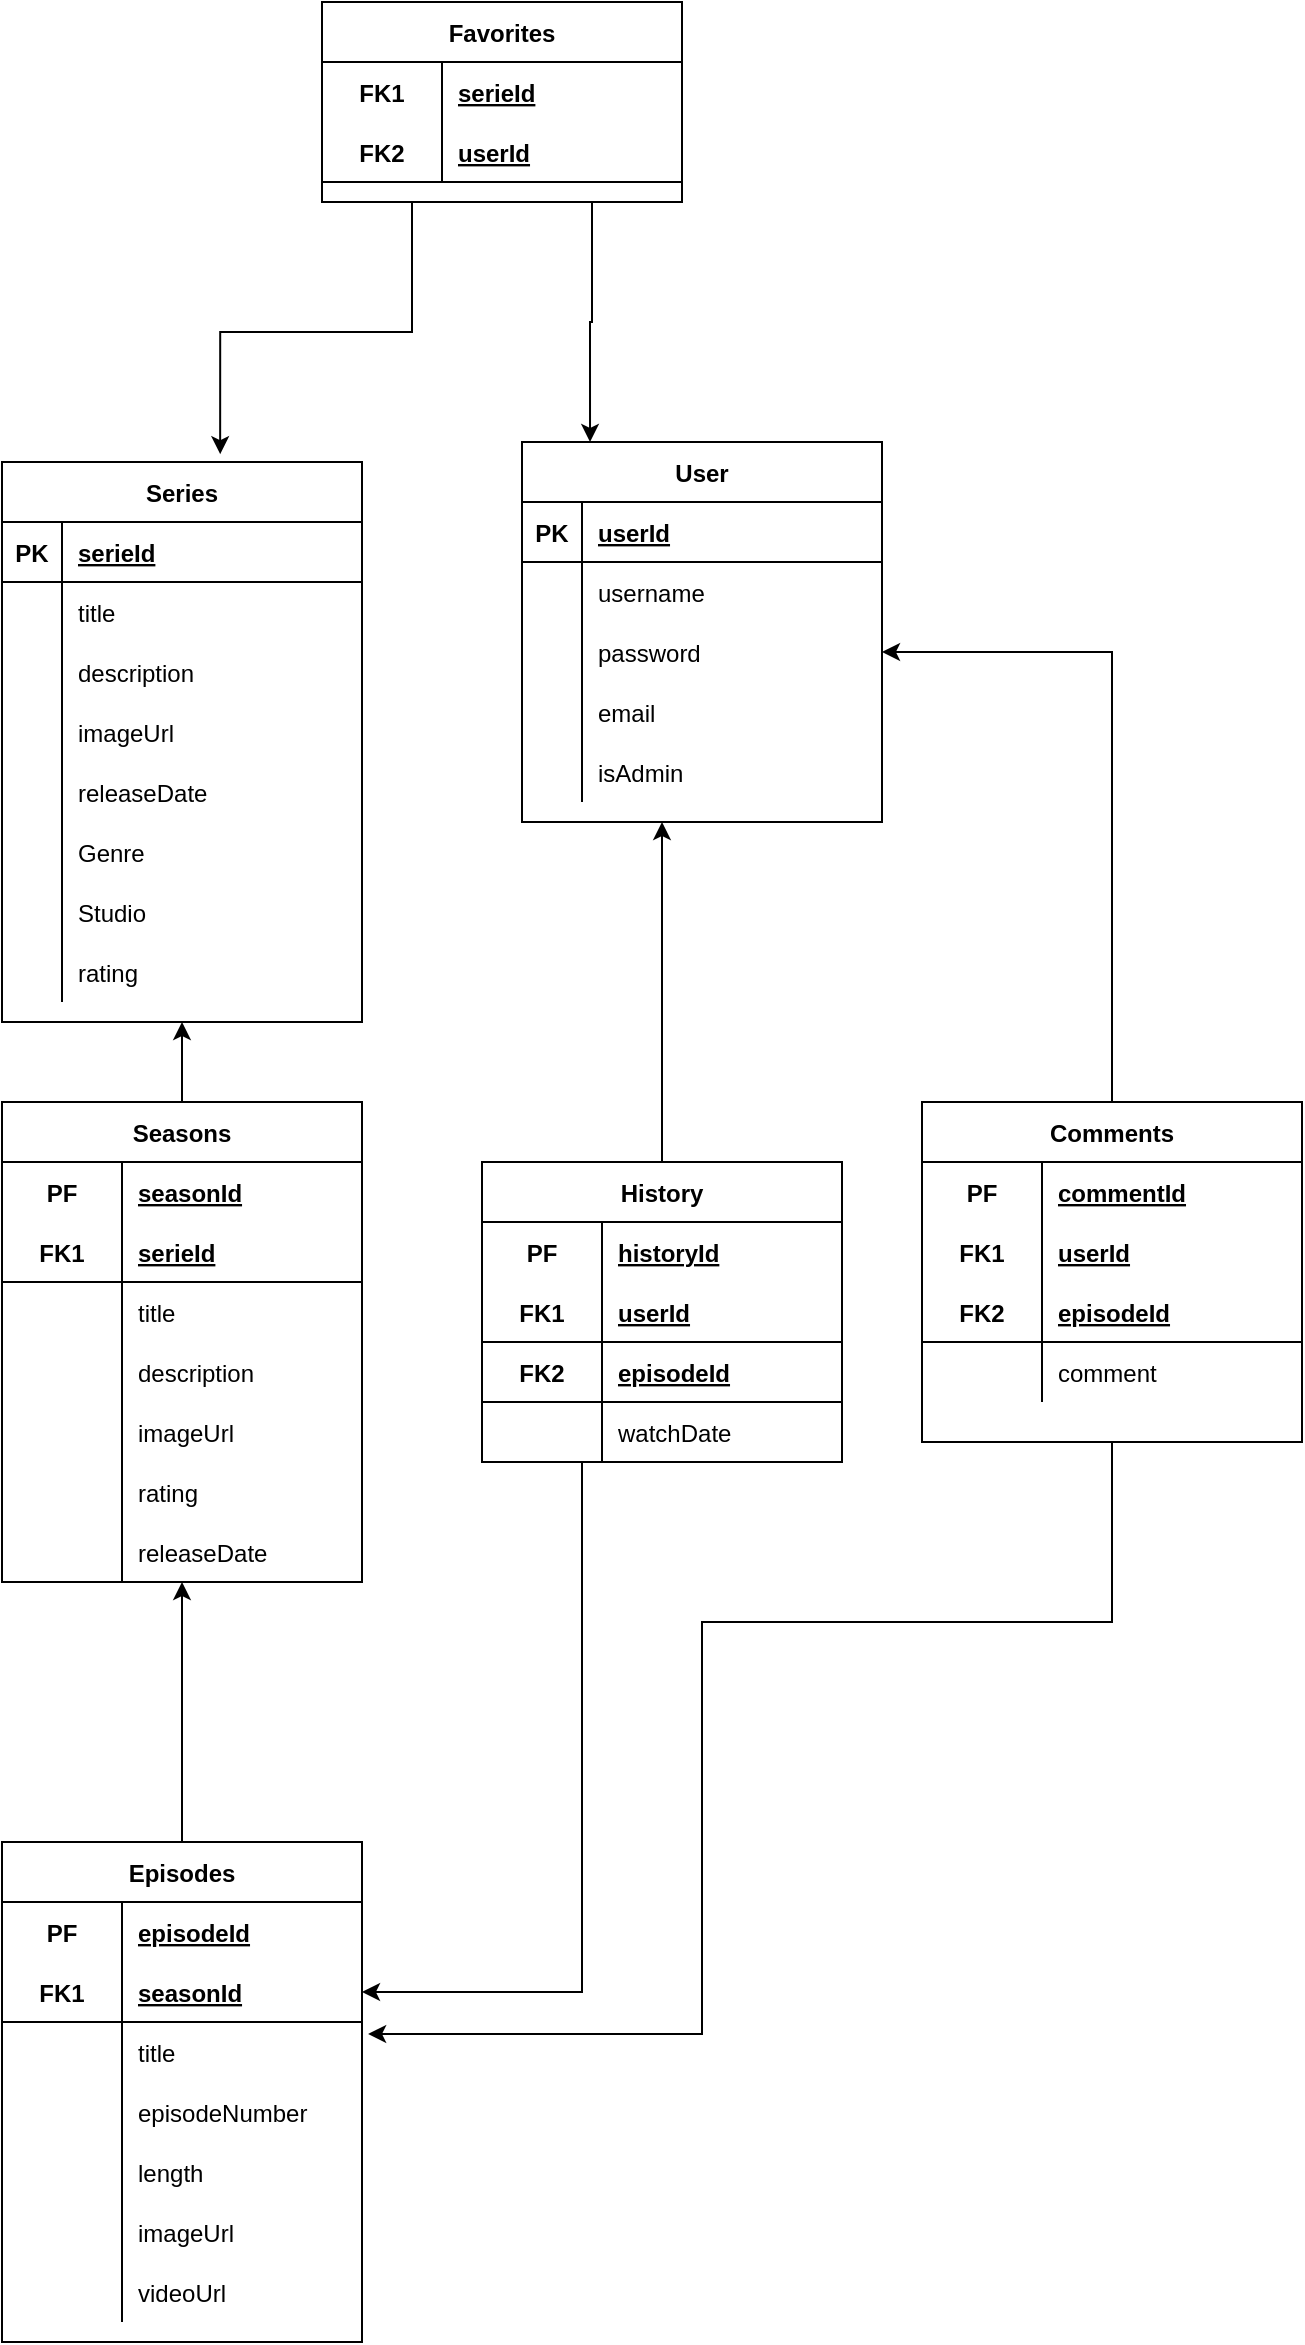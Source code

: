 <mxfile version="20.3.0" type="device"><diagram id="Wic7h4PyjahQtfthqIsh" name="Page-1"><mxGraphModel dx="1406" dy="2025" grid="1" gridSize="10" guides="1" tooltips="1" connect="1" arrows="1" fold="1" page="1" pageScale="1" pageWidth="850" pageHeight="1100" math="0" shadow="0"><root><mxCell id="0"/><mxCell id="1" parent="0"/><mxCell id="5S-vZj1FCLmGJ4NkYC2o-1" value="User" style="shape=table;startSize=30;container=1;collapsible=1;childLayout=tableLayout;fixedRows=1;rowLines=0;fontStyle=1;align=center;resizeLast=1;" parent="1" vertex="1"><mxGeometry x="650" y="40" width="180" height="190" as="geometry"/></mxCell><mxCell id="5S-vZj1FCLmGJ4NkYC2o-2" value="" style="shape=tableRow;horizontal=0;startSize=0;swimlaneHead=0;swimlaneBody=0;fillColor=none;collapsible=0;dropTarget=0;points=[[0,0.5],[1,0.5]];portConstraint=eastwest;top=0;left=0;right=0;bottom=1;" parent="5S-vZj1FCLmGJ4NkYC2o-1" vertex="1"><mxGeometry y="30" width="180" height="30" as="geometry"/></mxCell><mxCell id="5S-vZj1FCLmGJ4NkYC2o-3" value="PK" style="shape=partialRectangle;connectable=0;fillColor=none;top=0;left=0;bottom=0;right=0;fontStyle=1;overflow=hidden;" parent="5S-vZj1FCLmGJ4NkYC2o-2" vertex="1"><mxGeometry width="30" height="30" as="geometry"><mxRectangle width="30" height="30" as="alternateBounds"/></mxGeometry></mxCell><mxCell id="5S-vZj1FCLmGJ4NkYC2o-4" value="userId" style="shape=partialRectangle;connectable=0;fillColor=none;top=0;left=0;bottom=0;right=0;align=left;spacingLeft=6;fontStyle=5;overflow=hidden;" parent="5S-vZj1FCLmGJ4NkYC2o-2" vertex="1"><mxGeometry x="30" width="150" height="30" as="geometry"><mxRectangle width="150" height="30" as="alternateBounds"/></mxGeometry></mxCell><mxCell id="5S-vZj1FCLmGJ4NkYC2o-5" value="" style="shape=tableRow;horizontal=0;startSize=0;swimlaneHead=0;swimlaneBody=0;fillColor=none;collapsible=0;dropTarget=0;points=[[0,0.5],[1,0.5]];portConstraint=eastwest;top=0;left=0;right=0;bottom=0;" parent="5S-vZj1FCLmGJ4NkYC2o-1" vertex="1"><mxGeometry y="60" width="180" height="30" as="geometry"/></mxCell><mxCell id="5S-vZj1FCLmGJ4NkYC2o-6" value="" style="shape=partialRectangle;connectable=0;fillColor=none;top=0;left=0;bottom=0;right=0;editable=1;overflow=hidden;" parent="5S-vZj1FCLmGJ4NkYC2o-5" vertex="1"><mxGeometry width="30" height="30" as="geometry"><mxRectangle width="30" height="30" as="alternateBounds"/></mxGeometry></mxCell><mxCell id="5S-vZj1FCLmGJ4NkYC2o-7" value="username" style="shape=partialRectangle;connectable=0;fillColor=none;top=0;left=0;bottom=0;right=0;align=left;spacingLeft=6;overflow=hidden;" parent="5S-vZj1FCLmGJ4NkYC2o-5" vertex="1"><mxGeometry x="30" width="150" height="30" as="geometry"><mxRectangle width="150" height="30" as="alternateBounds"/></mxGeometry></mxCell><mxCell id="5S-vZj1FCLmGJ4NkYC2o-8" value="" style="shape=tableRow;horizontal=0;startSize=0;swimlaneHead=0;swimlaneBody=0;fillColor=none;collapsible=0;dropTarget=0;points=[[0,0.5],[1,0.5]];portConstraint=eastwest;top=0;left=0;right=0;bottom=0;" parent="5S-vZj1FCLmGJ4NkYC2o-1" vertex="1"><mxGeometry y="90" width="180" height="30" as="geometry"/></mxCell><mxCell id="5S-vZj1FCLmGJ4NkYC2o-9" value="" style="shape=partialRectangle;connectable=0;fillColor=none;top=0;left=0;bottom=0;right=0;editable=1;overflow=hidden;" parent="5S-vZj1FCLmGJ4NkYC2o-8" vertex="1"><mxGeometry width="30" height="30" as="geometry"><mxRectangle width="30" height="30" as="alternateBounds"/></mxGeometry></mxCell><mxCell id="5S-vZj1FCLmGJ4NkYC2o-10" value="password" style="shape=partialRectangle;connectable=0;fillColor=none;top=0;left=0;bottom=0;right=0;align=left;spacingLeft=6;overflow=hidden;" parent="5S-vZj1FCLmGJ4NkYC2o-8" vertex="1"><mxGeometry x="30" width="150" height="30" as="geometry"><mxRectangle width="150" height="30" as="alternateBounds"/></mxGeometry></mxCell><mxCell id="5S-vZj1FCLmGJ4NkYC2o-11" value="" style="shape=tableRow;horizontal=0;startSize=0;swimlaneHead=0;swimlaneBody=0;fillColor=none;collapsible=0;dropTarget=0;points=[[0,0.5],[1,0.5]];portConstraint=eastwest;top=0;left=0;right=0;bottom=0;" parent="5S-vZj1FCLmGJ4NkYC2o-1" vertex="1"><mxGeometry y="120" width="180" height="30" as="geometry"/></mxCell><mxCell id="5S-vZj1FCLmGJ4NkYC2o-12" value="" style="shape=partialRectangle;connectable=0;fillColor=none;top=0;left=0;bottom=0;right=0;editable=1;overflow=hidden;" parent="5S-vZj1FCLmGJ4NkYC2o-11" vertex="1"><mxGeometry width="30" height="30" as="geometry"><mxRectangle width="30" height="30" as="alternateBounds"/></mxGeometry></mxCell><mxCell id="5S-vZj1FCLmGJ4NkYC2o-13" value="email" style="shape=partialRectangle;connectable=0;fillColor=none;top=0;left=0;bottom=0;right=0;align=left;spacingLeft=6;overflow=hidden;" parent="5S-vZj1FCLmGJ4NkYC2o-11" vertex="1"><mxGeometry x="30" width="150" height="30" as="geometry"><mxRectangle width="150" height="30" as="alternateBounds"/></mxGeometry></mxCell><mxCell id="5S-vZj1FCLmGJ4NkYC2o-17" value="" style="shape=tableRow;horizontal=0;startSize=0;swimlaneHead=0;swimlaneBody=0;fillColor=none;collapsible=0;dropTarget=0;points=[[0,0.5],[1,0.5]];portConstraint=eastwest;top=0;left=0;right=0;bottom=0;" parent="5S-vZj1FCLmGJ4NkYC2o-1" vertex="1"><mxGeometry y="150" width="180" height="30" as="geometry"/></mxCell><mxCell id="5S-vZj1FCLmGJ4NkYC2o-18" value="" style="shape=partialRectangle;connectable=0;fillColor=none;top=0;left=0;bottom=0;right=0;editable=1;overflow=hidden;" parent="5S-vZj1FCLmGJ4NkYC2o-17" vertex="1"><mxGeometry width="30" height="30" as="geometry"><mxRectangle width="30" height="30" as="alternateBounds"/></mxGeometry></mxCell><mxCell id="5S-vZj1FCLmGJ4NkYC2o-19" value="isAdmin" style="shape=partialRectangle;connectable=0;fillColor=none;top=0;left=0;bottom=0;right=0;align=left;spacingLeft=6;overflow=hidden;" parent="5S-vZj1FCLmGJ4NkYC2o-17" vertex="1"><mxGeometry x="30" width="150" height="30" as="geometry"><mxRectangle width="150" height="30" as="alternateBounds"/></mxGeometry></mxCell><mxCell id="5S-vZj1FCLmGJ4NkYC2o-36" value="Series" style="shape=table;startSize=30;container=1;collapsible=1;childLayout=tableLayout;fixedRows=1;rowLines=0;fontStyle=1;align=center;resizeLast=1;" parent="1" vertex="1"><mxGeometry x="390" y="50" width="180" height="280" as="geometry"/></mxCell><mxCell id="5S-vZj1FCLmGJ4NkYC2o-37" value="" style="shape=tableRow;horizontal=0;startSize=0;swimlaneHead=0;swimlaneBody=0;fillColor=none;collapsible=0;dropTarget=0;points=[[0,0.5],[1,0.5]];portConstraint=eastwest;top=0;left=0;right=0;bottom=1;" parent="5S-vZj1FCLmGJ4NkYC2o-36" vertex="1"><mxGeometry y="30" width="180" height="30" as="geometry"/></mxCell><mxCell id="5S-vZj1FCLmGJ4NkYC2o-38" value="PK" style="shape=partialRectangle;connectable=0;fillColor=none;top=0;left=0;bottom=0;right=0;fontStyle=1;overflow=hidden;" parent="5S-vZj1FCLmGJ4NkYC2o-37" vertex="1"><mxGeometry width="30" height="30" as="geometry"><mxRectangle width="30" height="30" as="alternateBounds"/></mxGeometry></mxCell><mxCell id="5S-vZj1FCLmGJ4NkYC2o-39" value="serieId" style="shape=partialRectangle;connectable=0;fillColor=none;top=0;left=0;bottom=0;right=0;align=left;spacingLeft=6;fontStyle=5;overflow=hidden;" parent="5S-vZj1FCLmGJ4NkYC2o-37" vertex="1"><mxGeometry x="30" width="150" height="30" as="geometry"><mxRectangle width="150" height="30" as="alternateBounds"/></mxGeometry></mxCell><mxCell id="5S-vZj1FCLmGJ4NkYC2o-40" value="" style="shape=tableRow;horizontal=0;startSize=0;swimlaneHead=0;swimlaneBody=0;fillColor=none;collapsible=0;dropTarget=0;points=[[0,0.5],[1,0.5]];portConstraint=eastwest;top=0;left=0;right=0;bottom=0;" parent="5S-vZj1FCLmGJ4NkYC2o-36" vertex="1"><mxGeometry y="60" width="180" height="30" as="geometry"/></mxCell><mxCell id="5S-vZj1FCLmGJ4NkYC2o-41" value="" style="shape=partialRectangle;connectable=0;fillColor=none;top=0;left=0;bottom=0;right=0;editable=1;overflow=hidden;" parent="5S-vZj1FCLmGJ4NkYC2o-40" vertex="1"><mxGeometry width="30" height="30" as="geometry"><mxRectangle width="30" height="30" as="alternateBounds"/></mxGeometry></mxCell><mxCell id="5S-vZj1FCLmGJ4NkYC2o-42" value="title" style="shape=partialRectangle;connectable=0;fillColor=none;top=0;left=0;bottom=0;right=0;align=left;spacingLeft=6;overflow=hidden;" parent="5S-vZj1FCLmGJ4NkYC2o-40" vertex="1"><mxGeometry x="30" width="150" height="30" as="geometry"><mxRectangle width="150" height="30" as="alternateBounds"/></mxGeometry></mxCell><mxCell id="5S-vZj1FCLmGJ4NkYC2o-43" value="" style="shape=tableRow;horizontal=0;startSize=0;swimlaneHead=0;swimlaneBody=0;fillColor=none;collapsible=0;dropTarget=0;points=[[0,0.5],[1,0.5]];portConstraint=eastwest;top=0;left=0;right=0;bottom=0;" parent="5S-vZj1FCLmGJ4NkYC2o-36" vertex="1"><mxGeometry y="90" width="180" height="30" as="geometry"/></mxCell><mxCell id="5S-vZj1FCLmGJ4NkYC2o-44" value="" style="shape=partialRectangle;connectable=0;fillColor=none;top=0;left=0;bottom=0;right=0;editable=1;overflow=hidden;" parent="5S-vZj1FCLmGJ4NkYC2o-43" vertex="1"><mxGeometry width="30" height="30" as="geometry"><mxRectangle width="30" height="30" as="alternateBounds"/></mxGeometry></mxCell><mxCell id="5S-vZj1FCLmGJ4NkYC2o-45" value="description" style="shape=partialRectangle;connectable=0;fillColor=none;top=0;left=0;bottom=0;right=0;align=left;spacingLeft=6;overflow=hidden;" parent="5S-vZj1FCLmGJ4NkYC2o-43" vertex="1"><mxGeometry x="30" width="150" height="30" as="geometry"><mxRectangle width="150" height="30" as="alternateBounds"/></mxGeometry></mxCell><mxCell id="5S-vZj1FCLmGJ4NkYC2o-46" value="" style="shape=tableRow;horizontal=0;startSize=0;swimlaneHead=0;swimlaneBody=0;fillColor=none;collapsible=0;dropTarget=0;points=[[0,0.5],[1,0.5]];portConstraint=eastwest;top=0;left=0;right=0;bottom=0;" parent="5S-vZj1FCLmGJ4NkYC2o-36" vertex="1"><mxGeometry y="120" width="180" height="30" as="geometry"/></mxCell><mxCell id="5S-vZj1FCLmGJ4NkYC2o-47" value="" style="shape=partialRectangle;connectable=0;fillColor=none;top=0;left=0;bottom=0;right=0;editable=1;overflow=hidden;" parent="5S-vZj1FCLmGJ4NkYC2o-46" vertex="1"><mxGeometry width="30" height="30" as="geometry"><mxRectangle width="30" height="30" as="alternateBounds"/></mxGeometry></mxCell><mxCell id="5S-vZj1FCLmGJ4NkYC2o-48" value="imageUrl" style="shape=partialRectangle;connectable=0;fillColor=none;top=0;left=0;bottom=0;right=0;align=left;spacingLeft=6;overflow=hidden;" parent="5S-vZj1FCLmGJ4NkYC2o-46" vertex="1"><mxGeometry x="30" width="150" height="30" as="geometry"><mxRectangle width="150" height="30" as="alternateBounds"/></mxGeometry></mxCell><mxCell id="5S-vZj1FCLmGJ4NkYC2o-49" value="" style="shape=tableRow;horizontal=0;startSize=0;swimlaneHead=0;swimlaneBody=0;fillColor=none;collapsible=0;dropTarget=0;points=[[0,0.5],[1,0.5]];portConstraint=eastwest;top=0;left=0;right=0;bottom=0;" parent="5S-vZj1FCLmGJ4NkYC2o-36" vertex="1"><mxGeometry y="150" width="180" height="30" as="geometry"/></mxCell><mxCell id="5S-vZj1FCLmGJ4NkYC2o-50" value="" style="shape=partialRectangle;connectable=0;fillColor=none;top=0;left=0;bottom=0;right=0;editable=1;overflow=hidden;" parent="5S-vZj1FCLmGJ4NkYC2o-49" vertex="1"><mxGeometry width="30" height="30" as="geometry"><mxRectangle width="30" height="30" as="alternateBounds"/></mxGeometry></mxCell><mxCell id="5S-vZj1FCLmGJ4NkYC2o-51" value="releaseDate" style="shape=partialRectangle;connectable=0;fillColor=none;top=0;left=0;bottom=0;right=0;align=left;spacingLeft=6;overflow=hidden;" parent="5S-vZj1FCLmGJ4NkYC2o-49" vertex="1"><mxGeometry x="30" width="150" height="30" as="geometry"><mxRectangle width="150" height="30" as="alternateBounds"/></mxGeometry></mxCell><mxCell id="5S-vZj1FCLmGJ4NkYC2o-182" value="" style="shape=tableRow;horizontal=0;startSize=0;swimlaneHead=0;swimlaneBody=0;fillColor=none;collapsible=0;dropTarget=0;points=[[0,0.5],[1,0.5]];portConstraint=eastwest;top=0;left=0;right=0;bottom=0;strokeColor=default;" parent="5S-vZj1FCLmGJ4NkYC2o-36" vertex="1"><mxGeometry y="180" width="180" height="30" as="geometry"/></mxCell><mxCell id="5S-vZj1FCLmGJ4NkYC2o-183" value="" style="shape=partialRectangle;connectable=0;fillColor=none;top=0;left=0;bottom=0;right=0;editable=1;overflow=hidden;strokeColor=default;" parent="5S-vZj1FCLmGJ4NkYC2o-182" vertex="1"><mxGeometry width="30" height="30" as="geometry"><mxRectangle width="30" height="30" as="alternateBounds"/></mxGeometry></mxCell><mxCell id="5S-vZj1FCLmGJ4NkYC2o-184" value="Genre" style="shape=partialRectangle;connectable=0;fillColor=none;top=0;left=0;bottom=0;right=0;align=left;spacingLeft=6;overflow=hidden;strokeColor=default;" parent="5S-vZj1FCLmGJ4NkYC2o-182" vertex="1"><mxGeometry x="30" width="150" height="30" as="geometry"><mxRectangle width="150" height="30" as="alternateBounds"/></mxGeometry></mxCell><mxCell id="5S-vZj1FCLmGJ4NkYC2o-185" value="" style="shape=tableRow;horizontal=0;startSize=0;swimlaneHead=0;swimlaneBody=0;fillColor=none;collapsible=0;dropTarget=0;points=[[0,0.5],[1,0.5]];portConstraint=eastwest;top=0;left=0;right=0;bottom=0;strokeColor=default;" parent="5S-vZj1FCLmGJ4NkYC2o-36" vertex="1"><mxGeometry y="210" width="180" height="30" as="geometry"/></mxCell><mxCell id="5S-vZj1FCLmGJ4NkYC2o-186" value="" style="shape=partialRectangle;connectable=0;fillColor=none;top=0;left=0;bottom=0;right=0;editable=1;overflow=hidden;strokeColor=default;" parent="5S-vZj1FCLmGJ4NkYC2o-185" vertex="1"><mxGeometry width="30" height="30" as="geometry"><mxRectangle width="30" height="30" as="alternateBounds"/></mxGeometry></mxCell><mxCell id="5S-vZj1FCLmGJ4NkYC2o-187" value="Studio" style="shape=partialRectangle;connectable=0;fillColor=none;top=0;left=0;bottom=0;right=0;align=left;spacingLeft=6;overflow=hidden;strokeColor=default;" parent="5S-vZj1FCLmGJ4NkYC2o-185" vertex="1"><mxGeometry x="30" width="150" height="30" as="geometry"><mxRectangle width="150" height="30" as="alternateBounds"/></mxGeometry></mxCell><mxCell id="5S-vZj1FCLmGJ4NkYC2o-52" value="" style="shape=tableRow;horizontal=0;startSize=0;swimlaneHead=0;swimlaneBody=0;fillColor=none;collapsible=0;dropTarget=0;points=[[0,0.5],[1,0.5]];portConstraint=eastwest;top=0;left=0;right=0;bottom=0;" parent="5S-vZj1FCLmGJ4NkYC2o-36" vertex="1"><mxGeometry y="240" width="180" height="30" as="geometry"/></mxCell><mxCell id="5S-vZj1FCLmGJ4NkYC2o-53" value="" style="shape=partialRectangle;connectable=0;fillColor=none;top=0;left=0;bottom=0;right=0;editable=1;overflow=hidden;" parent="5S-vZj1FCLmGJ4NkYC2o-52" vertex="1"><mxGeometry width="30" height="30" as="geometry"><mxRectangle width="30" height="30" as="alternateBounds"/></mxGeometry></mxCell><mxCell id="5S-vZj1FCLmGJ4NkYC2o-54" value="rating" style="shape=partialRectangle;connectable=0;fillColor=none;top=0;left=0;bottom=0;right=0;align=left;spacingLeft=6;overflow=hidden;" parent="5S-vZj1FCLmGJ4NkYC2o-52" vertex="1"><mxGeometry x="30" width="150" height="30" as="geometry"><mxRectangle width="150" height="30" as="alternateBounds"/></mxGeometry></mxCell><mxCell id="5S-vZj1FCLmGJ4NkYC2o-100" style="edgeStyle=orthogonalEdgeStyle;rounded=0;orthogonalLoop=1;jettySize=auto;html=1;" parent="1" source="5S-vZj1FCLmGJ4NkYC2o-81" edge="1"><mxGeometry relative="1" as="geometry"><mxPoint x="720" y="230" as="targetPoint"/></mxGeometry></mxCell><mxCell id="5S-vZj1FCLmGJ4NkYC2o-167" style="edgeStyle=orthogonalEdgeStyle;rounded=0;orthogonalLoop=1;jettySize=auto;html=1;entryX=1;entryY=0.5;entryDx=0;entryDy=0;" parent="1" source="5S-vZj1FCLmGJ4NkYC2o-81" edge="1"><mxGeometry relative="1" as="geometry"><Array as="points"><mxPoint x="680" y="815"/></Array><mxPoint x="570" y="815" as="targetPoint"/></mxGeometry></mxCell><mxCell id="5S-vZj1FCLmGJ4NkYC2o-81" value="History" style="shape=table;startSize=30;container=1;collapsible=1;childLayout=tableLayout;fixedRows=1;rowLines=0;fontStyle=1;align=center;resizeLast=1;fillColor=default;strokeColor=default;" parent="1" vertex="1"><mxGeometry x="630" y="400" width="180" height="150" as="geometry"/></mxCell><mxCell id="5S-vZj1FCLmGJ4NkYC2o-82" value="" style="shape=tableRow;horizontal=0;startSize=0;swimlaneHead=0;swimlaneBody=0;fillColor=none;collapsible=0;dropTarget=0;points=[[0,0.5],[1,0.5]];portConstraint=eastwest;top=0;left=0;right=0;bottom=0;" parent="5S-vZj1FCLmGJ4NkYC2o-81" vertex="1"><mxGeometry y="30" width="180" height="30" as="geometry"/></mxCell><mxCell id="5S-vZj1FCLmGJ4NkYC2o-83" value="PF" style="shape=partialRectangle;connectable=0;fillColor=none;top=0;left=0;bottom=0;right=0;fontStyle=1;overflow=hidden;" parent="5S-vZj1FCLmGJ4NkYC2o-82" vertex="1"><mxGeometry width="60" height="30" as="geometry"><mxRectangle width="60" height="30" as="alternateBounds"/></mxGeometry></mxCell><mxCell id="5S-vZj1FCLmGJ4NkYC2o-84" value="historyId" style="shape=partialRectangle;connectable=0;fillColor=none;top=0;left=0;bottom=0;right=0;align=left;spacingLeft=6;fontStyle=5;overflow=hidden;" parent="5S-vZj1FCLmGJ4NkYC2o-82" vertex="1"><mxGeometry x="60" width="120" height="30" as="geometry"><mxRectangle width="120" height="30" as="alternateBounds"/></mxGeometry></mxCell><mxCell id="5S-vZj1FCLmGJ4NkYC2o-85" value="" style="shape=tableRow;horizontal=0;startSize=0;swimlaneHead=0;swimlaneBody=0;fillColor=none;collapsible=0;dropTarget=0;points=[[0,0.5],[1,0.5]];portConstraint=eastwest;top=0;left=0;right=0;bottom=1;" parent="5S-vZj1FCLmGJ4NkYC2o-81" vertex="1"><mxGeometry y="60" width="180" height="30" as="geometry"/></mxCell><mxCell id="5S-vZj1FCLmGJ4NkYC2o-86" value="FK1" style="shape=partialRectangle;connectable=0;fillColor=none;top=0;left=0;bottom=0;right=0;fontStyle=1;overflow=hidden;" parent="5S-vZj1FCLmGJ4NkYC2o-85" vertex="1"><mxGeometry width="60" height="30" as="geometry"><mxRectangle width="60" height="30" as="alternateBounds"/></mxGeometry></mxCell><mxCell id="5S-vZj1FCLmGJ4NkYC2o-87" value="userId" style="shape=partialRectangle;connectable=0;fillColor=none;top=0;left=0;bottom=0;right=0;align=left;spacingLeft=6;fontStyle=5;overflow=hidden;" parent="5S-vZj1FCLmGJ4NkYC2o-85" vertex="1"><mxGeometry x="60" width="120" height="30" as="geometry"><mxRectangle width="120" height="30" as="alternateBounds"/></mxGeometry></mxCell><mxCell id="5S-vZj1FCLmGJ4NkYC2o-94" value="" style="shape=tableRow;horizontal=0;startSize=0;swimlaneHead=0;swimlaneBody=0;fillColor=none;collapsible=0;dropTarget=0;points=[[0,0.5],[1,0.5]];portConstraint=eastwest;top=0;left=0;right=0;bottom=1;" parent="5S-vZj1FCLmGJ4NkYC2o-81" vertex="1"><mxGeometry y="90" width="180" height="30" as="geometry"/></mxCell><mxCell id="5S-vZj1FCLmGJ4NkYC2o-95" value="FK2" style="shape=partialRectangle;connectable=0;fillColor=none;top=0;left=0;bottom=0;right=0;fontStyle=1;overflow=hidden;" parent="5S-vZj1FCLmGJ4NkYC2o-94" vertex="1"><mxGeometry width="60" height="30" as="geometry"><mxRectangle width="60" height="30" as="alternateBounds"/></mxGeometry></mxCell><mxCell id="5S-vZj1FCLmGJ4NkYC2o-96" value="episodeId" style="shape=partialRectangle;connectable=0;fillColor=none;top=0;left=0;bottom=0;right=0;align=left;spacingLeft=6;fontStyle=5;overflow=hidden;" parent="5S-vZj1FCLmGJ4NkYC2o-94" vertex="1"><mxGeometry x="60" width="120" height="30" as="geometry"><mxRectangle width="120" height="30" as="alternateBounds"/></mxGeometry></mxCell><mxCell id="5S-vZj1FCLmGJ4NkYC2o-179" value="" style="shape=tableRow;horizontal=0;startSize=0;swimlaneHead=0;swimlaneBody=0;fillColor=none;collapsible=0;dropTarget=0;points=[[0,0.5],[1,0.5]];portConstraint=eastwest;top=0;left=0;right=0;bottom=0;strokeColor=default;" parent="5S-vZj1FCLmGJ4NkYC2o-81" vertex="1"><mxGeometry y="120" width="180" height="30" as="geometry"/></mxCell><mxCell id="5S-vZj1FCLmGJ4NkYC2o-180" value="" style="shape=partialRectangle;connectable=0;fillColor=none;top=0;left=0;bottom=0;right=0;editable=1;overflow=hidden;strokeColor=default;" parent="5S-vZj1FCLmGJ4NkYC2o-179" vertex="1"><mxGeometry width="60" height="30" as="geometry"><mxRectangle width="60" height="30" as="alternateBounds"/></mxGeometry></mxCell><mxCell id="5S-vZj1FCLmGJ4NkYC2o-181" value="watchDate" style="shape=partialRectangle;connectable=0;fillColor=none;top=0;left=0;bottom=0;right=0;align=left;spacingLeft=6;overflow=hidden;strokeColor=default;" parent="5S-vZj1FCLmGJ4NkYC2o-179" vertex="1"><mxGeometry x="60" width="120" height="30" as="geometry"><mxRectangle width="120" height="30" as="alternateBounds"/></mxGeometry></mxCell><mxCell id="5S-vZj1FCLmGJ4NkYC2o-149" style="edgeStyle=orthogonalEdgeStyle;rounded=0;orthogonalLoop=1;jettySize=auto;html=1;exitX=0.5;exitY=0;exitDx=0;exitDy=0;entryX=0.5;entryY=1;entryDx=0;entryDy=0;" parent="1" source="5S-vZj1FCLmGJ4NkYC2o-101" target="5S-vZj1FCLmGJ4NkYC2o-117" edge="1"><mxGeometry relative="1" as="geometry"><mxPoint x="480" y="650" as="targetPoint"/></mxGeometry></mxCell><mxCell id="5S-vZj1FCLmGJ4NkYC2o-101" value="Episodes" style="shape=table;startSize=30;container=1;collapsible=1;childLayout=tableLayout;fixedRows=1;rowLines=0;fontStyle=1;align=center;resizeLast=1;" parent="1" vertex="1"><mxGeometry x="390" y="740" width="180" height="250" as="geometry"/></mxCell><mxCell id="5S-vZj1FCLmGJ4NkYC2o-210" value="" style="shape=tableRow;horizontal=0;startSize=0;swimlaneHead=0;swimlaneBody=0;fillColor=none;collapsible=0;dropTarget=0;points=[[0,0.5],[1,0.5]];portConstraint=eastwest;top=0;left=0;right=0;bottom=0;" parent="5S-vZj1FCLmGJ4NkYC2o-101" vertex="1"><mxGeometry y="30" width="180" height="30" as="geometry"/></mxCell><mxCell id="5S-vZj1FCLmGJ4NkYC2o-211" value="PF" style="shape=partialRectangle;connectable=0;fillColor=none;top=0;left=0;bottom=0;right=0;fontStyle=1;overflow=hidden;" parent="5S-vZj1FCLmGJ4NkYC2o-210" vertex="1"><mxGeometry width="60" height="30" as="geometry"><mxRectangle width="60" height="30" as="alternateBounds"/></mxGeometry></mxCell><mxCell id="5S-vZj1FCLmGJ4NkYC2o-212" value="episodeId" style="shape=partialRectangle;connectable=0;fillColor=none;top=0;left=0;bottom=0;right=0;align=left;spacingLeft=6;fontStyle=5;overflow=hidden;" parent="5S-vZj1FCLmGJ4NkYC2o-210" vertex="1"><mxGeometry x="60" width="120" height="30" as="geometry"><mxRectangle width="120" height="30" as="alternateBounds"/></mxGeometry></mxCell><mxCell id="5S-vZj1FCLmGJ4NkYC2o-105" value="" style="shape=tableRow;horizontal=0;startSize=0;swimlaneHead=0;swimlaneBody=0;fillColor=none;collapsible=0;dropTarget=0;points=[[0,0.5],[1,0.5]];portConstraint=eastwest;top=0;left=0;right=0;bottom=1;" parent="5S-vZj1FCLmGJ4NkYC2o-101" vertex="1"><mxGeometry y="60" width="180" height="30" as="geometry"/></mxCell><mxCell id="5S-vZj1FCLmGJ4NkYC2o-106" value="FK1" style="shape=partialRectangle;connectable=0;fillColor=none;top=0;left=0;bottom=0;right=0;fontStyle=1;overflow=hidden;" parent="5S-vZj1FCLmGJ4NkYC2o-105" vertex="1"><mxGeometry width="60" height="30" as="geometry"><mxRectangle width="60" height="30" as="alternateBounds"/></mxGeometry></mxCell><mxCell id="5S-vZj1FCLmGJ4NkYC2o-107" value="seasonId" style="shape=partialRectangle;connectable=0;fillColor=none;top=0;left=0;bottom=0;right=0;align=left;spacingLeft=6;fontStyle=5;overflow=hidden;" parent="5S-vZj1FCLmGJ4NkYC2o-105" vertex="1"><mxGeometry x="60" width="120" height="30" as="geometry"><mxRectangle width="120" height="30" as="alternateBounds"/></mxGeometry></mxCell><mxCell id="5S-vZj1FCLmGJ4NkYC2o-108" value="" style="shape=tableRow;horizontal=0;startSize=0;swimlaneHead=0;swimlaneBody=0;fillColor=none;collapsible=0;dropTarget=0;points=[[0,0.5],[1,0.5]];portConstraint=eastwest;top=0;left=0;right=0;bottom=0;" parent="5S-vZj1FCLmGJ4NkYC2o-101" vertex="1"><mxGeometry y="90" width="180" height="30" as="geometry"/></mxCell><mxCell id="5S-vZj1FCLmGJ4NkYC2o-109" value="" style="shape=partialRectangle;connectable=0;fillColor=none;top=0;left=0;bottom=0;right=0;editable=1;overflow=hidden;" parent="5S-vZj1FCLmGJ4NkYC2o-108" vertex="1"><mxGeometry width="60" height="30" as="geometry"><mxRectangle width="60" height="30" as="alternateBounds"/></mxGeometry></mxCell><mxCell id="5S-vZj1FCLmGJ4NkYC2o-110" value="title" style="shape=partialRectangle;connectable=0;fillColor=none;top=0;left=0;bottom=0;right=0;align=left;spacingLeft=6;overflow=hidden;" parent="5S-vZj1FCLmGJ4NkYC2o-108" vertex="1"><mxGeometry x="60" width="120" height="30" as="geometry"><mxRectangle width="120" height="30" as="alternateBounds"/></mxGeometry></mxCell><mxCell id="5S-vZj1FCLmGJ4NkYC2o-207" value="" style="shape=tableRow;horizontal=0;startSize=0;swimlaneHead=0;swimlaneBody=0;fillColor=none;collapsible=0;dropTarget=0;points=[[0,0.5],[1,0.5]];portConstraint=eastwest;top=0;left=0;right=0;bottom=0;" parent="5S-vZj1FCLmGJ4NkYC2o-101" vertex="1"><mxGeometry y="120" width="180" height="30" as="geometry"/></mxCell><mxCell id="5S-vZj1FCLmGJ4NkYC2o-208" value="" style="shape=partialRectangle;connectable=0;fillColor=none;top=0;left=0;bottom=0;right=0;editable=1;overflow=hidden;" parent="5S-vZj1FCLmGJ4NkYC2o-207" vertex="1"><mxGeometry width="60" height="30" as="geometry"><mxRectangle width="60" height="30" as="alternateBounds"/></mxGeometry></mxCell><mxCell id="5S-vZj1FCLmGJ4NkYC2o-209" value="episodeNumber" style="shape=partialRectangle;connectable=0;fillColor=none;top=0;left=0;bottom=0;right=0;align=left;spacingLeft=6;overflow=hidden;" parent="5S-vZj1FCLmGJ4NkYC2o-207" vertex="1"><mxGeometry x="60" width="120" height="30" as="geometry"><mxRectangle width="120" height="30" as="alternateBounds"/></mxGeometry></mxCell><mxCell id="5S-vZj1FCLmGJ4NkYC2o-111" value="" style="shape=tableRow;horizontal=0;startSize=0;swimlaneHead=0;swimlaneBody=0;fillColor=none;collapsible=0;dropTarget=0;points=[[0,0.5],[1,0.5]];portConstraint=eastwest;top=0;left=0;right=0;bottom=0;" parent="5S-vZj1FCLmGJ4NkYC2o-101" vertex="1"><mxGeometry y="150" width="180" height="30" as="geometry"/></mxCell><mxCell id="5S-vZj1FCLmGJ4NkYC2o-112" value="" style="shape=partialRectangle;connectable=0;fillColor=none;top=0;left=0;bottom=0;right=0;editable=1;overflow=hidden;" parent="5S-vZj1FCLmGJ4NkYC2o-111" vertex="1"><mxGeometry width="60" height="30" as="geometry"><mxRectangle width="60" height="30" as="alternateBounds"/></mxGeometry></mxCell><mxCell id="5S-vZj1FCLmGJ4NkYC2o-113" value="length" style="shape=partialRectangle;connectable=0;fillColor=none;top=0;left=0;bottom=0;right=0;align=left;spacingLeft=6;overflow=hidden;" parent="5S-vZj1FCLmGJ4NkYC2o-111" vertex="1"><mxGeometry x="60" width="120" height="30" as="geometry"><mxRectangle width="120" height="30" as="alternateBounds"/></mxGeometry></mxCell><mxCell id="5S-vZj1FCLmGJ4NkYC2o-150" value="" style="shape=tableRow;horizontal=0;startSize=0;swimlaneHead=0;swimlaneBody=0;fillColor=none;collapsible=0;dropTarget=0;points=[[0,0.5],[1,0.5]];portConstraint=eastwest;top=0;left=0;right=0;bottom=0;" parent="5S-vZj1FCLmGJ4NkYC2o-101" vertex="1"><mxGeometry y="180" width="180" height="30" as="geometry"/></mxCell><mxCell id="5S-vZj1FCLmGJ4NkYC2o-151" value="" style="shape=partialRectangle;connectable=0;fillColor=none;top=0;left=0;bottom=0;right=0;editable=1;overflow=hidden;" parent="5S-vZj1FCLmGJ4NkYC2o-150" vertex="1"><mxGeometry width="60" height="30" as="geometry"><mxRectangle width="60" height="30" as="alternateBounds"/></mxGeometry></mxCell><mxCell id="5S-vZj1FCLmGJ4NkYC2o-152" value="imageUrl" style="shape=partialRectangle;connectable=0;fillColor=none;top=0;left=0;bottom=0;right=0;align=left;spacingLeft=6;overflow=hidden;" parent="5S-vZj1FCLmGJ4NkYC2o-150" vertex="1"><mxGeometry x="60" width="120" height="30" as="geometry"><mxRectangle width="120" height="30" as="alternateBounds"/></mxGeometry></mxCell><mxCell id="5S-vZj1FCLmGJ4NkYC2o-114" value="" style="shape=tableRow;horizontal=0;startSize=0;swimlaneHead=0;swimlaneBody=0;fillColor=none;collapsible=0;dropTarget=0;points=[[0,0.5],[1,0.5]];portConstraint=eastwest;top=0;left=0;right=0;bottom=0;" parent="5S-vZj1FCLmGJ4NkYC2o-101" vertex="1"><mxGeometry y="210" width="180" height="30" as="geometry"/></mxCell><mxCell id="5S-vZj1FCLmGJ4NkYC2o-115" value="" style="shape=partialRectangle;connectable=0;fillColor=none;top=0;left=0;bottom=0;right=0;editable=1;overflow=hidden;" parent="5S-vZj1FCLmGJ4NkYC2o-114" vertex="1"><mxGeometry width="60" height="30" as="geometry"><mxRectangle width="60" height="30" as="alternateBounds"/></mxGeometry></mxCell><mxCell id="5S-vZj1FCLmGJ4NkYC2o-116" value="videoUrl" style="shape=partialRectangle;connectable=0;fillColor=none;top=0;left=0;bottom=0;right=0;align=left;spacingLeft=6;overflow=hidden;" parent="5S-vZj1FCLmGJ4NkYC2o-114" vertex="1"><mxGeometry x="60" width="120" height="30" as="geometry"><mxRectangle width="120" height="30" as="alternateBounds"/></mxGeometry></mxCell><mxCell id="5S-vZj1FCLmGJ4NkYC2o-130" style="edgeStyle=orthogonalEdgeStyle;rounded=0;orthogonalLoop=1;jettySize=auto;html=1;exitX=0.5;exitY=0;exitDx=0;exitDy=0;entryX=0.5;entryY=1;entryDx=0;entryDy=0;" parent="1" source="5S-vZj1FCLmGJ4NkYC2o-117" target="5S-vZj1FCLmGJ4NkYC2o-36" edge="1"><mxGeometry relative="1" as="geometry"><mxPoint x="470" y="270" as="targetPoint"/></mxGeometry></mxCell><mxCell id="5S-vZj1FCLmGJ4NkYC2o-117" value="Seasons" style="shape=table;startSize=30;container=1;collapsible=1;childLayout=tableLayout;fixedRows=1;rowLines=0;fontStyle=1;align=center;resizeLast=1;" parent="1" vertex="1"><mxGeometry x="390" y="370" width="180" height="240" as="geometry"/></mxCell><mxCell id="5S-vZj1FCLmGJ4NkYC2o-118" value="" style="shape=tableRow;horizontal=0;startSize=0;swimlaneHead=0;swimlaneBody=0;fillColor=none;collapsible=0;dropTarget=0;points=[[0,0.5],[1,0.5]];portConstraint=eastwest;top=0;left=0;right=0;bottom=0;" parent="5S-vZj1FCLmGJ4NkYC2o-117" vertex="1"><mxGeometry y="30" width="180" height="30" as="geometry"/></mxCell><mxCell id="5S-vZj1FCLmGJ4NkYC2o-119" value="PF" style="shape=partialRectangle;connectable=0;fillColor=none;top=0;left=0;bottom=0;right=0;fontStyle=1;overflow=hidden;" parent="5S-vZj1FCLmGJ4NkYC2o-118" vertex="1"><mxGeometry width="60" height="30" as="geometry"><mxRectangle width="60" height="30" as="alternateBounds"/></mxGeometry></mxCell><mxCell id="5S-vZj1FCLmGJ4NkYC2o-120" value="seasonId" style="shape=partialRectangle;connectable=0;fillColor=none;top=0;left=0;bottom=0;right=0;align=left;spacingLeft=6;fontStyle=5;overflow=hidden;" parent="5S-vZj1FCLmGJ4NkYC2o-118" vertex="1"><mxGeometry x="60" width="120" height="30" as="geometry"><mxRectangle width="120" height="30" as="alternateBounds"/></mxGeometry></mxCell><mxCell id="5S-vZj1FCLmGJ4NkYC2o-121" value="" style="shape=tableRow;horizontal=0;startSize=0;swimlaneHead=0;swimlaneBody=0;fillColor=none;collapsible=0;dropTarget=0;points=[[0,0.5],[1,0.5]];portConstraint=eastwest;top=0;left=0;right=0;bottom=1;" parent="5S-vZj1FCLmGJ4NkYC2o-117" vertex="1"><mxGeometry y="60" width="180" height="30" as="geometry"/></mxCell><mxCell id="5S-vZj1FCLmGJ4NkYC2o-122" value="FK1" style="shape=partialRectangle;connectable=0;fillColor=none;top=0;left=0;bottom=0;right=0;fontStyle=1;overflow=hidden;" parent="5S-vZj1FCLmGJ4NkYC2o-121" vertex="1"><mxGeometry width="60" height="30" as="geometry"><mxRectangle width="60" height="30" as="alternateBounds"/></mxGeometry></mxCell><mxCell id="5S-vZj1FCLmGJ4NkYC2o-123" value="serieId" style="shape=partialRectangle;connectable=0;fillColor=none;top=0;left=0;bottom=0;right=0;align=left;spacingLeft=6;fontStyle=5;overflow=hidden;" parent="5S-vZj1FCLmGJ4NkYC2o-121" vertex="1"><mxGeometry x="60" width="120" height="30" as="geometry"><mxRectangle width="120" height="30" as="alternateBounds"/></mxGeometry></mxCell><mxCell id="5S-vZj1FCLmGJ4NkYC2o-124" value="" style="shape=tableRow;horizontal=0;startSize=0;swimlaneHead=0;swimlaneBody=0;fillColor=none;collapsible=0;dropTarget=0;points=[[0,0.5],[1,0.5]];portConstraint=eastwest;top=0;left=0;right=0;bottom=0;" parent="5S-vZj1FCLmGJ4NkYC2o-117" vertex="1"><mxGeometry y="90" width="180" height="30" as="geometry"/></mxCell><mxCell id="5S-vZj1FCLmGJ4NkYC2o-125" value="" style="shape=partialRectangle;connectable=0;fillColor=none;top=0;left=0;bottom=0;right=0;editable=1;overflow=hidden;" parent="5S-vZj1FCLmGJ4NkYC2o-124" vertex="1"><mxGeometry width="60" height="30" as="geometry"><mxRectangle width="60" height="30" as="alternateBounds"/></mxGeometry></mxCell><mxCell id="5S-vZj1FCLmGJ4NkYC2o-126" value="title" style="shape=partialRectangle;connectable=0;fillColor=none;top=0;left=0;bottom=0;right=0;align=left;spacingLeft=6;overflow=hidden;" parent="5S-vZj1FCLmGJ4NkYC2o-124" vertex="1"><mxGeometry x="60" width="120" height="30" as="geometry"><mxRectangle width="120" height="30" as="alternateBounds"/></mxGeometry></mxCell><mxCell id="5S-vZj1FCLmGJ4NkYC2o-127" value="" style="shape=tableRow;horizontal=0;startSize=0;swimlaneHead=0;swimlaneBody=0;fillColor=none;collapsible=0;dropTarget=0;points=[[0,0.5],[1,0.5]];portConstraint=eastwest;top=0;left=0;right=0;bottom=0;" parent="5S-vZj1FCLmGJ4NkYC2o-117" vertex="1"><mxGeometry y="120" width="180" height="30" as="geometry"/></mxCell><mxCell id="5S-vZj1FCLmGJ4NkYC2o-128" value="" style="shape=partialRectangle;connectable=0;fillColor=none;top=0;left=0;bottom=0;right=0;editable=1;overflow=hidden;" parent="5S-vZj1FCLmGJ4NkYC2o-127" vertex="1"><mxGeometry width="60" height="30" as="geometry"><mxRectangle width="60" height="30" as="alternateBounds"/></mxGeometry></mxCell><mxCell id="5S-vZj1FCLmGJ4NkYC2o-129" value="description" style="shape=partialRectangle;connectable=0;fillColor=none;top=0;left=0;bottom=0;right=0;align=left;spacingLeft=6;overflow=hidden;" parent="5S-vZj1FCLmGJ4NkYC2o-127" vertex="1"><mxGeometry x="60" width="120" height="30" as="geometry"><mxRectangle width="120" height="30" as="alternateBounds"/></mxGeometry></mxCell><mxCell id="5S-vZj1FCLmGJ4NkYC2o-137" value="" style="shape=tableRow;horizontal=0;startSize=0;swimlaneHead=0;swimlaneBody=0;fillColor=none;collapsible=0;dropTarget=0;points=[[0,0.5],[1,0.5]];portConstraint=eastwest;top=0;left=0;right=0;bottom=0;" parent="5S-vZj1FCLmGJ4NkYC2o-117" vertex="1"><mxGeometry y="150" width="180" height="30" as="geometry"/></mxCell><mxCell id="5S-vZj1FCLmGJ4NkYC2o-138" value="" style="shape=partialRectangle;connectable=0;fillColor=none;top=0;left=0;bottom=0;right=0;editable=1;overflow=hidden;" parent="5S-vZj1FCLmGJ4NkYC2o-137" vertex="1"><mxGeometry width="60" height="30" as="geometry"><mxRectangle width="60" height="30" as="alternateBounds"/></mxGeometry></mxCell><mxCell id="5S-vZj1FCLmGJ4NkYC2o-139" value="imageUrl" style="shape=partialRectangle;connectable=0;fillColor=none;top=0;left=0;bottom=0;right=0;align=left;spacingLeft=6;overflow=hidden;" parent="5S-vZj1FCLmGJ4NkYC2o-137" vertex="1"><mxGeometry x="60" width="120" height="30" as="geometry"><mxRectangle width="120" height="30" as="alternateBounds"/></mxGeometry></mxCell><mxCell id="5S-vZj1FCLmGJ4NkYC2o-140" value="" style="shape=tableRow;horizontal=0;startSize=0;swimlaneHead=0;swimlaneBody=0;fillColor=none;collapsible=0;dropTarget=0;points=[[0,0.5],[1,0.5]];portConstraint=eastwest;top=0;left=0;right=0;bottom=0;" parent="5S-vZj1FCLmGJ4NkYC2o-117" vertex="1"><mxGeometry y="180" width="180" height="30" as="geometry"/></mxCell><mxCell id="5S-vZj1FCLmGJ4NkYC2o-141" value="" style="shape=partialRectangle;connectable=0;fillColor=none;top=0;left=0;bottom=0;right=0;editable=1;overflow=hidden;" parent="5S-vZj1FCLmGJ4NkYC2o-140" vertex="1"><mxGeometry width="60" height="30" as="geometry"><mxRectangle width="60" height="30" as="alternateBounds"/></mxGeometry></mxCell><mxCell id="5S-vZj1FCLmGJ4NkYC2o-142" value="rating" style="shape=partialRectangle;connectable=0;fillColor=none;top=0;left=0;bottom=0;right=0;align=left;spacingLeft=6;overflow=hidden;" parent="5S-vZj1FCLmGJ4NkYC2o-140" vertex="1"><mxGeometry x="60" width="120" height="30" as="geometry"><mxRectangle width="120" height="30" as="alternateBounds"/></mxGeometry></mxCell><mxCell id="5S-vZj1FCLmGJ4NkYC2o-143" value="" style="shape=tableRow;horizontal=0;startSize=0;swimlaneHead=0;swimlaneBody=0;fillColor=none;collapsible=0;dropTarget=0;points=[[0,0.5],[1,0.5]];portConstraint=eastwest;top=0;left=0;right=0;bottom=0;" parent="5S-vZj1FCLmGJ4NkYC2o-117" vertex="1"><mxGeometry y="210" width="180" height="30" as="geometry"/></mxCell><mxCell id="5S-vZj1FCLmGJ4NkYC2o-144" value="" style="shape=partialRectangle;connectable=0;fillColor=none;top=0;left=0;bottom=0;right=0;editable=1;overflow=hidden;" parent="5S-vZj1FCLmGJ4NkYC2o-143" vertex="1"><mxGeometry width="60" height="30" as="geometry"><mxRectangle width="60" height="30" as="alternateBounds"/></mxGeometry></mxCell><mxCell id="5S-vZj1FCLmGJ4NkYC2o-145" value="releaseDate" style="shape=partialRectangle;connectable=0;fillColor=none;top=0;left=0;bottom=0;right=0;align=left;spacingLeft=6;overflow=hidden;" parent="5S-vZj1FCLmGJ4NkYC2o-143" vertex="1"><mxGeometry x="60" width="120" height="30" as="geometry"><mxRectangle width="120" height="30" as="alternateBounds"/></mxGeometry></mxCell><mxCell id="5S-vZj1FCLmGJ4NkYC2o-174" style="edgeStyle=orthogonalEdgeStyle;rounded=0;orthogonalLoop=1;jettySize=auto;html=1;entryX=1;entryY=0.5;entryDx=0;entryDy=0;" parent="1" source="5S-vZj1FCLmGJ4NkYC2o-153" target="5S-vZj1FCLmGJ4NkYC2o-8" edge="1"><mxGeometry relative="1" as="geometry"/></mxCell><mxCell id="5S-vZj1FCLmGJ4NkYC2o-175" style="edgeStyle=orthogonalEdgeStyle;rounded=0;orthogonalLoop=1;jettySize=auto;html=1;exitX=0.5;exitY=1;exitDx=0;exitDy=0;entryX=1.017;entryY=0.2;entryDx=0;entryDy=0;entryPerimeter=0;" parent="1" source="5S-vZj1FCLmGJ4NkYC2o-153" target="5S-vZj1FCLmGJ4NkYC2o-108" edge="1"><mxGeometry relative="1" as="geometry"><Array as="points"><mxPoint x="945" y="630"/><mxPoint x="740" y="630"/><mxPoint x="740" y="836"/></Array></mxGeometry></mxCell><mxCell id="5S-vZj1FCLmGJ4NkYC2o-153" value="Comments" style="shape=table;startSize=30;container=1;collapsible=1;childLayout=tableLayout;fixedRows=1;rowLines=0;fontStyle=1;align=center;resizeLast=1;" parent="1" vertex="1"><mxGeometry x="850" y="370" width="190" height="170" as="geometry"/></mxCell><mxCell id="5S-vZj1FCLmGJ4NkYC2o-154" value="" style="shape=tableRow;horizontal=0;startSize=0;swimlaneHead=0;swimlaneBody=0;fillColor=none;collapsible=0;dropTarget=0;points=[[0,0.5],[1,0.5]];portConstraint=eastwest;top=0;left=0;right=0;bottom=0;" parent="5S-vZj1FCLmGJ4NkYC2o-153" vertex="1"><mxGeometry y="30" width="190" height="30" as="geometry"/></mxCell><mxCell id="5S-vZj1FCLmGJ4NkYC2o-155" value="PF" style="shape=partialRectangle;connectable=0;fillColor=none;top=0;left=0;bottom=0;right=0;fontStyle=1;overflow=hidden;" parent="5S-vZj1FCLmGJ4NkYC2o-154" vertex="1"><mxGeometry width="60" height="30" as="geometry"><mxRectangle width="60" height="30" as="alternateBounds"/></mxGeometry></mxCell><mxCell id="5S-vZj1FCLmGJ4NkYC2o-156" value="commentId" style="shape=partialRectangle;connectable=0;fillColor=none;top=0;left=0;bottom=0;right=0;align=left;spacingLeft=6;fontStyle=5;overflow=hidden;" parent="5S-vZj1FCLmGJ4NkYC2o-154" vertex="1"><mxGeometry x="60" width="130" height="30" as="geometry"><mxRectangle width="130" height="30" as="alternateBounds"/></mxGeometry></mxCell><mxCell id="5S-vZj1FCLmGJ4NkYC2o-171" value="" style="shape=tableRow;horizontal=0;startSize=0;swimlaneHead=0;swimlaneBody=0;fillColor=none;collapsible=0;dropTarget=0;points=[[0,0.5],[1,0.5]];portConstraint=eastwest;top=0;left=0;right=0;bottom=0;" parent="5S-vZj1FCLmGJ4NkYC2o-153" vertex="1"><mxGeometry y="60" width="190" height="30" as="geometry"/></mxCell><mxCell id="5S-vZj1FCLmGJ4NkYC2o-172" value="FK1" style="shape=partialRectangle;connectable=0;fillColor=none;top=0;left=0;bottom=0;right=0;fontStyle=1;overflow=hidden;" parent="5S-vZj1FCLmGJ4NkYC2o-171" vertex="1"><mxGeometry width="60" height="30" as="geometry"><mxRectangle width="60" height="30" as="alternateBounds"/></mxGeometry></mxCell><mxCell id="5S-vZj1FCLmGJ4NkYC2o-173" value="userId" style="shape=partialRectangle;connectable=0;fillColor=none;top=0;left=0;bottom=0;right=0;align=left;spacingLeft=6;fontStyle=5;overflow=hidden;" parent="5S-vZj1FCLmGJ4NkYC2o-171" vertex="1"><mxGeometry x="60" width="130" height="30" as="geometry"><mxRectangle width="130" height="30" as="alternateBounds"/></mxGeometry></mxCell><mxCell id="5S-vZj1FCLmGJ4NkYC2o-157" value="" style="shape=tableRow;horizontal=0;startSize=0;swimlaneHead=0;swimlaneBody=0;fillColor=none;collapsible=0;dropTarget=0;points=[[0,0.5],[1,0.5]];portConstraint=eastwest;top=0;left=0;right=0;bottom=1;" parent="5S-vZj1FCLmGJ4NkYC2o-153" vertex="1"><mxGeometry y="90" width="190" height="30" as="geometry"/></mxCell><mxCell id="5S-vZj1FCLmGJ4NkYC2o-158" value="FK2" style="shape=partialRectangle;connectable=0;fillColor=none;top=0;left=0;bottom=0;right=0;fontStyle=1;overflow=hidden;" parent="5S-vZj1FCLmGJ4NkYC2o-157" vertex="1"><mxGeometry width="60" height="30" as="geometry"><mxRectangle width="60" height="30" as="alternateBounds"/></mxGeometry></mxCell><mxCell id="5S-vZj1FCLmGJ4NkYC2o-159" value="episodeId" style="shape=partialRectangle;connectable=0;fillColor=none;top=0;left=0;bottom=0;right=0;align=left;spacingLeft=6;fontStyle=5;overflow=hidden;" parent="5S-vZj1FCLmGJ4NkYC2o-157" vertex="1"><mxGeometry x="60" width="130" height="30" as="geometry"><mxRectangle width="130" height="30" as="alternateBounds"/></mxGeometry></mxCell><mxCell id="5S-vZj1FCLmGJ4NkYC2o-160" value="" style="shape=tableRow;horizontal=0;startSize=0;swimlaneHead=0;swimlaneBody=0;fillColor=none;collapsible=0;dropTarget=0;points=[[0,0.5],[1,0.5]];portConstraint=eastwest;top=0;left=0;right=0;bottom=0;" parent="5S-vZj1FCLmGJ4NkYC2o-153" vertex="1"><mxGeometry y="120" width="190" height="30" as="geometry"/></mxCell><mxCell id="5S-vZj1FCLmGJ4NkYC2o-161" value="" style="shape=partialRectangle;connectable=0;fillColor=none;top=0;left=0;bottom=0;right=0;editable=1;overflow=hidden;" parent="5S-vZj1FCLmGJ4NkYC2o-160" vertex="1"><mxGeometry width="60" height="30" as="geometry"><mxRectangle width="60" height="30" as="alternateBounds"/></mxGeometry></mxCell><mxCell id="5S-vZj1FCLmGJ4NkYC2o-162" value="comment" style="shape=partialRectangle;connectable=0;fillColor=none;top=0;left=0;bottom=0;right=0;align=left;spacingLeft=6;overflow=hidden;" parent="5S-vZj1FCLmGJ4NkYC2o-160" vertex="1"><mxGeometry x="60" width="130" height="30" as="geometry"><mxRectangle width="130" height="30" as="alternateBounds"/></mxGeometry></mxCell><mxCell id="5S-vZj1FCLmGJ4NkYC2o-204" style="edgeStyle=orthogonalEdgeStyle;rounded=0;orthogonalLoop=1;jettySize=auto;html=1;exitX=0.75;exitY=1;exitDx=0;exitDy=0;entryX=0.189;entryY=0;entryDx=0;entryDy=0;entryPerimeter=0;" parent="1" source="5S-vZj1FCLmGJ4NkYC2o-188" target="5S-vZj1FCLmGJ4NkYC2o-1" edge="1"><mxGeometry relative="1" as="geometry"/></mxCell><mxCell id="5S-vZj1FCLmGJ4NkYC2o-206" style="edgeStyle=orthogonalEdgeStyle;rounded=0;orthogonalLoop=1;jettySize=auto;html=1;exitX=0.25;exitY=1;exitDx=0;exitDy=0;entryX=0.606;entryY=-0.014;entryDx=0;entryDy=0;entryPerimeter=0;" parent="1" source="5S-vZj1FCLmGJ4NkYC2o-188" target="5S-vZj1FCLmGJ4NkYC2o-36" edge="1"><mxGeometry relative="1" as="geometry"/></mxCell><mxCell id="5S-vZj1FCLmGJ4NkYC2o-188" value="Favorites" style="shape=table;startSize=30;container=1;collapsible=1;childLayout=tableLayout;fixedRows=1;rowLines=0;fontStyle=1;align=center;resizeLast=1;strokeColor=default;fillColor=default;" parent="1" vertex="1"><mxGeometry x="550" y="-180" width="180" height="100" as="geometry"/></mxCell><mxCell id="5S-vZj1FCLmGJ4NkYC2o-201" value="" style="shape=tableRow;horizontal=0;startSize=0;swimlaneHead=0;swimlaneBody=0;fillColor=none;collapsible=0;dropTarget=0;points=[[0,0.5],[1,0.5]];portConstraint=eastwest;top=0;left=0;right=0;bottom=0;strokeColor=default;" parent="5S-vZj1FCLmGJ4NkYC2o-188" vertex="1"><mxGeometry y="30" width="180" height="30" as="geometry"/></mxCell><mxCell id="5S-vZj1FCLmGJ4NkYC2o-202" value="FK1" style="shape=partialRectangle;connectable=0;fillColor=none;top=0;left=0;bottom=0;right=0;fontStyle=1;overflow=hidden;strokeColor=default;" parent="5S-vZj1FCLmGJ4NkYC2o-201" vertex="1"><mxGeometry width="60" height="30" as="geometry"><mxRectangle width="60" height="30" as="alternateBounds"/></mxGeometry></mxCell><mxCell id="5S-vZj1FCLmGJ4NkYC2o-203" value="serieId" style="shape=partialRectangle;connectable=0;fillColor=none;top=0;left=0;bottom=0;right=0;align=left;spacingLeft=6;fontStyle=5;overflow=hidden;strokeColor=default;" parent="5S-vZj1FCLmGJ4NkYC2o-201" vertex="1"><mxGeometry x="60" width="120" height="30" as="geometry"><mxRectangle width="120" height="30" as="alternateBounds"/></mxGeometry></mxCell><mxCell id="5S-vZj1FCLmGJ4NkYC2o-192" value="" style="shape=tableRow;horizontal=0;startSize=0;swimlaneHead=0;swimlaneBody=0;fillColor=none;collapsible=0;dropTarget=0;points=[[0,0.5],[1,0.5]];portConstraint=eastwest;top=0;left=0;right=0;bottom=1;strokeColor=default;" parent="5S-vZj1FCLmGJ4NkYC2o-188" vertex="1"><mxGeometry y="60" width="180" height="30" as="geometry"/></mxCell><mxCell id="5S-vZj1FCLmGJ4NkYC2o-193" value="FK2" style="shape=partialRectangle;connectable=0;fillColor=none;top=0;left=0;bottom=0;right=0;fontStyle=1;overflow=hidden;strokeColor=default;" parent="5S-vZj1FCLmGJ4NkYC2o-192" vertex="1"><mxGeometry width="60" height="30" as="geometry"><mxRectangle width="60" height="30" as="alternateBounds"/></mxGeometry></mxCell><mxCell id="5S-vZj1FCLmGJ4NkYC2o-194" value="userId" style="shape=partialRectangle;connectable=0;fillColor=none;top=0;left=0;bottom=0;right=0;align=left;spacingLeft=6;fontStyle=5;overflow=hidden;strokeColor=default;" parent="5S-vZj1FCLmGJ4NkYC2o-192" vertex="1"><mxGeometry x="60" width="120" height="30" as="geometry"><mxRectangle width="120" height="30" as="alternateBounds"/></mxGeometry></mxCell></root></mxGraphModel></diagram></mxfile>